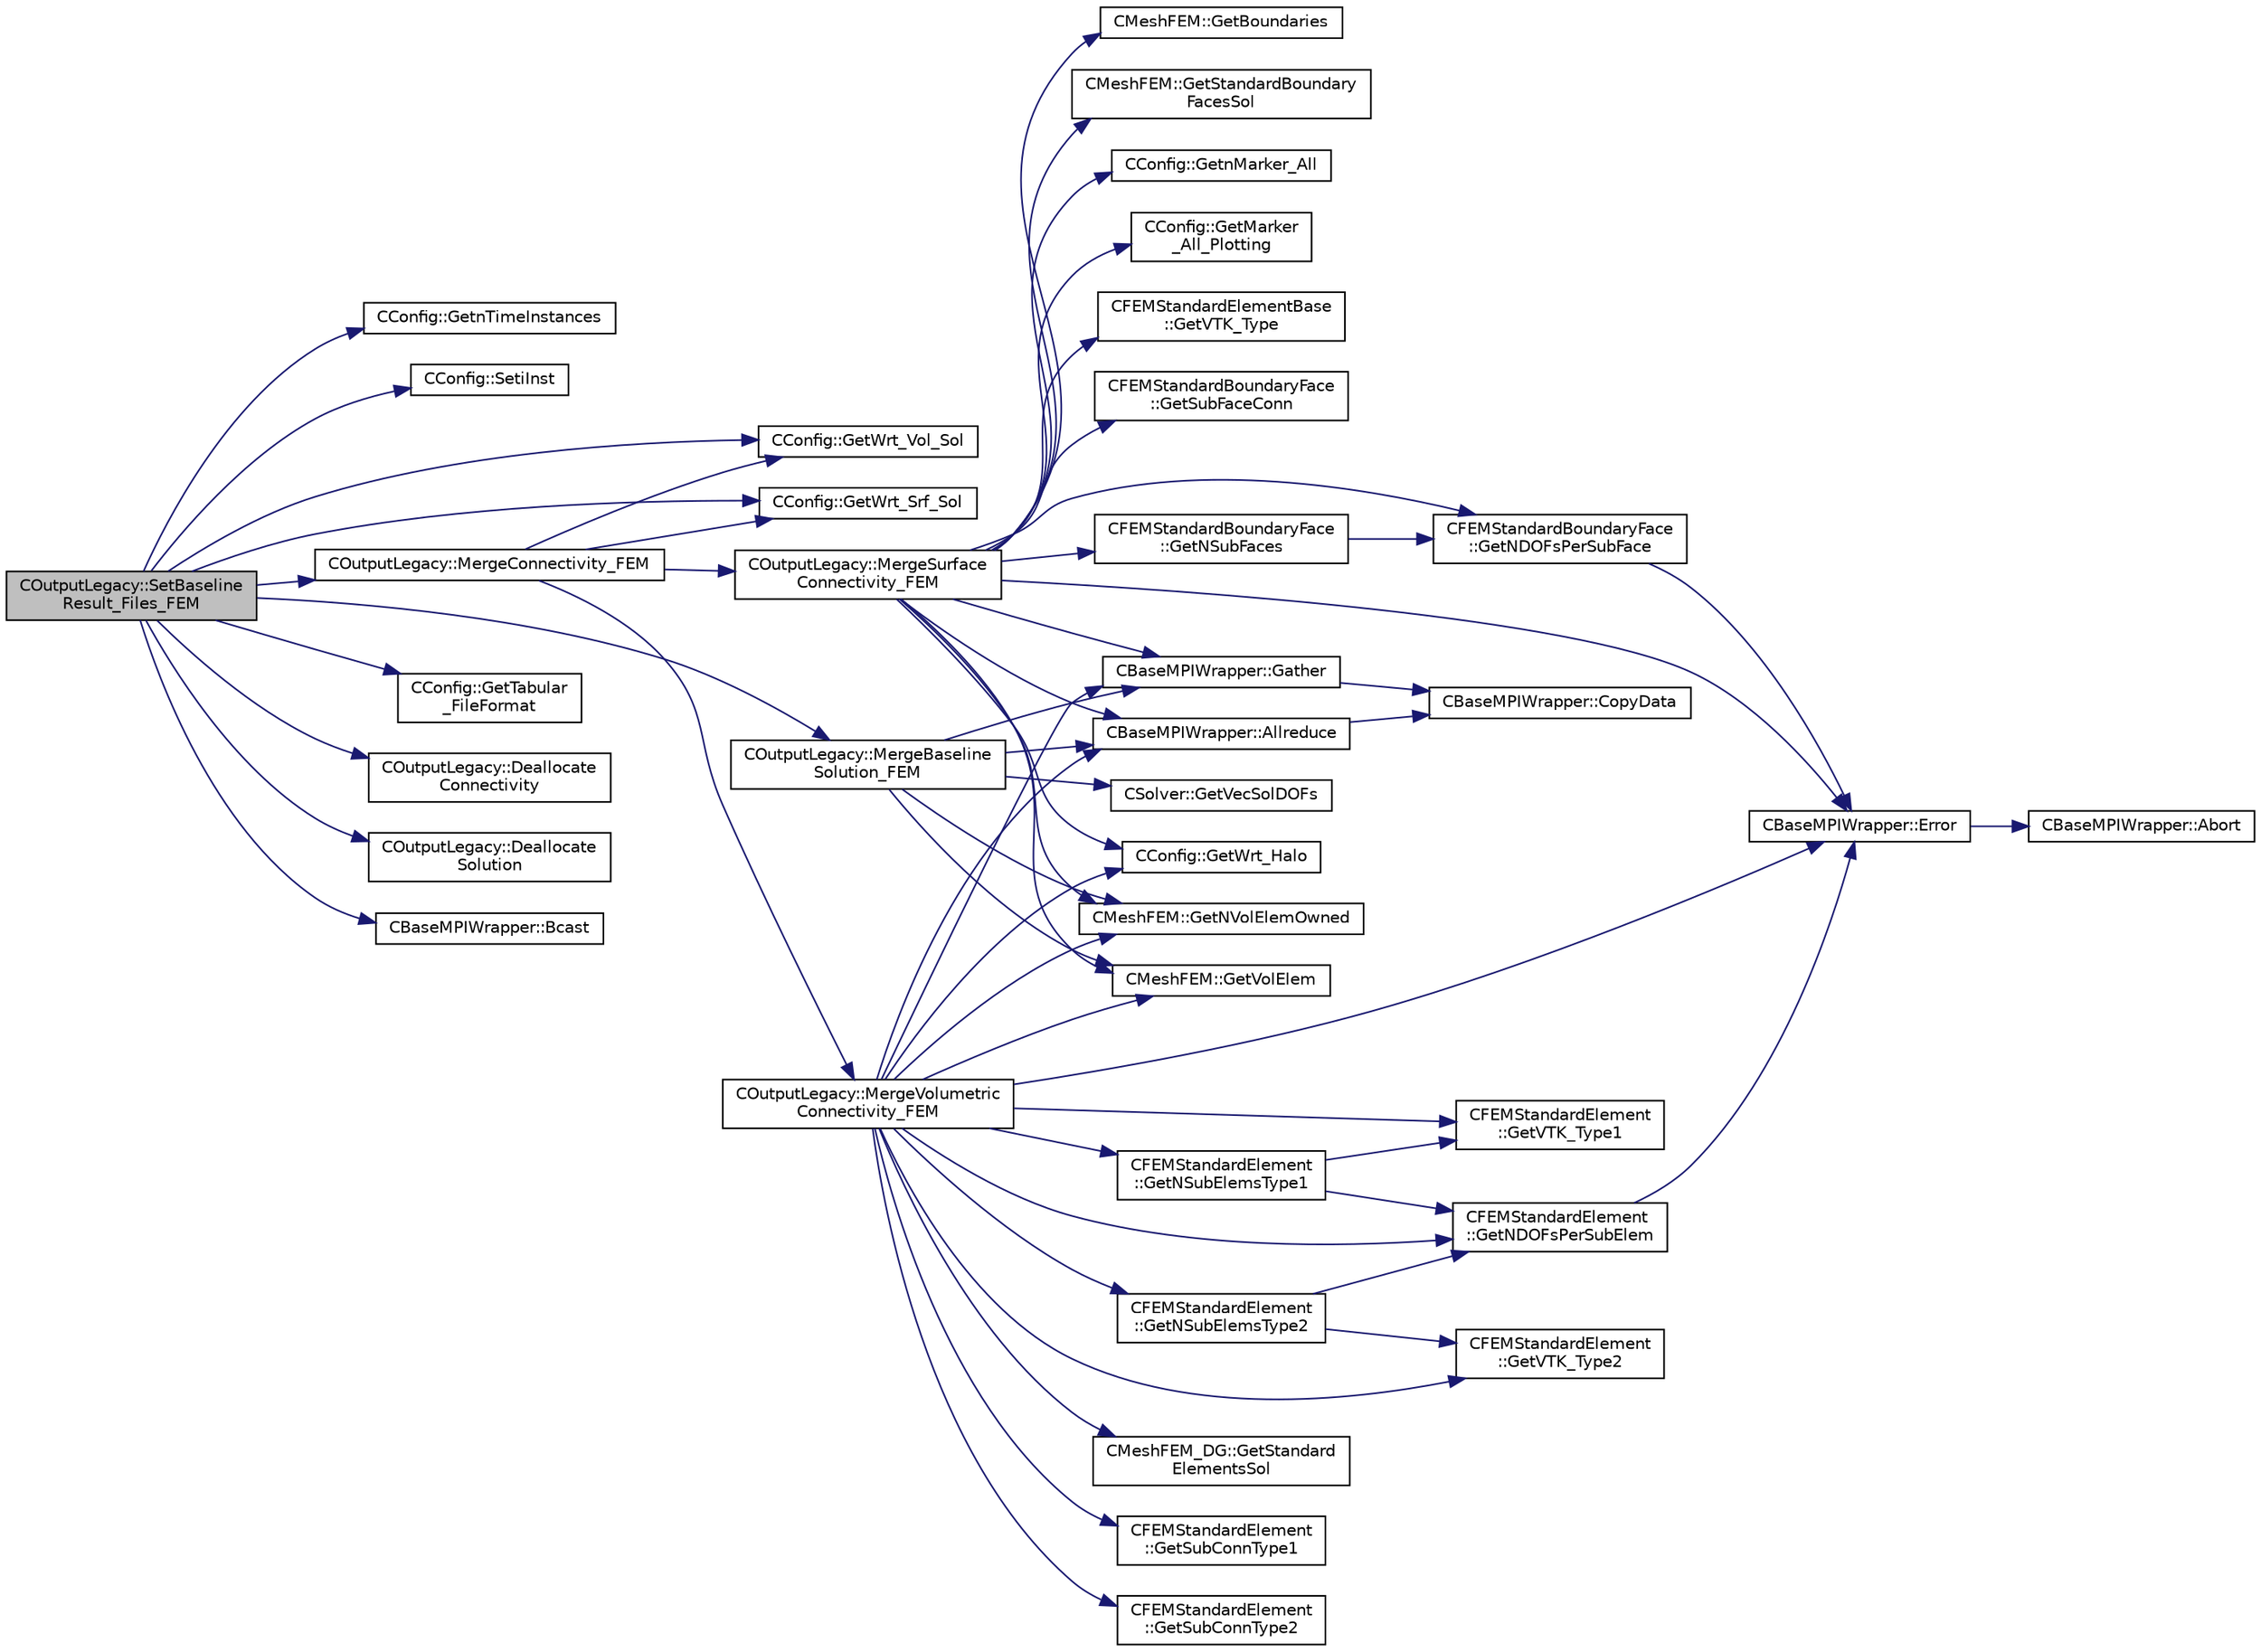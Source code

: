 digraph "COutputLegacy::SetBaselineResult_Files_FEM"
{
  edge [fontname="Helvetica",fontsize="10",labelfontname="Helvetica",labelfontsize="10"];
  node [fontname="Helvetica",fontsize="10",shape=record];
  rankdir="LR";
  Node734 [label="COutputLegacy::SetBaseline\lResult_Files_FEM",height=0.2,width=0.4,color="black", fillcolor="grey75", style="filled", fontcolor="black"];
  Node734 -> Node735 [color="midnightblue",fontsize="10",style="solid",fontname="Helvetica"];
  Node735 [label="CConfig::GetnTimeInstances",height=0.2,width=0.4,color="black", fillcolor="white", style="filled",URL="$class_c_config.html#a2e52fd45c8b5179c9cb3ce5fff935f11",tooltip="Retrieves the number of periodic time instances for Harmonic Balance. "];
  Node734 -> Node736 [color="midnightblue",fontsize="10",style="solid",fontname="Helvetica"];
  Node736 [label="CConfig::SetiInst",height=0.2,width=0.4,color="black", fillcolor="white", style="filled",URL="$class_c_config.html#a6dab8885337e23ee4cdca66b39a2e88c",tooltip="Set the current instance. "];
  Node734 -> Node737 [color="midnightblue",fontsize="10",style="solid",fontname="Helvetica"];
  Node737 [label="CConfig::GetWrt_Vol_Sol",height=0.2,width=0.4,color="black", fillcolor="white", style="filled",URL="$class_c_config.html#a7a93effee952830203f6d9e59afb3c10",tooltip="Get information about writing a volume solution file. "];
  Node734 -> Node738 [color="midnightblue",fontsize="10",style="solid",fontname="Helvetica"];
  Node738 [label="CConfig::GetWrt_Srf_Sol",height=0.2,width=0.4,color="black", fillcolor="white", style="filled",URL="$class_c_config.html#af20a02c728330d647cb81c4649f510d4",tooltip="Get information about writing a surface solution file. "];
  Node734 -> Node739 [color="midnightblue",fontsize="10",style="solid",fontname="Helvetica"];
  Node739 [label="CConfig::GetTabular\l_FileFormat",height=0.2,width=0.4,color="black", fillcolor="white", style="filled",URL="$class_c_config.html#ada7c747b29da89590dfbcc33e62e8f3e",tooltip="Get the format of the output solution. "];
  Node734 -> Node740 [color="midnightblue",fontsize="10",style="solid",fontname="Helvetica"];
  Node740 [label="COutputLegacy::MergeConnectivity_FEM",height=0.2,width=0.4,color="black", fillcolor="white", style="filled",URL="$class_c_output_legacy.html#a73ac84a0613171e5b77c86055b8a1487",tooltip="Merge the FEM geometry into a data structure used for output file writing. "];
  Node740 -> Node737 [color="midnightblue",fontsize="10",style="solid",fontname="Helvetica"];
  Node740 -> Node738 [color="midnightblue",fontsize="10",style="solid",fontname="Helvetica"];
  Node740 -> Node741 [color="midnightblue",fontsize="10",style="solid",fontname="Helvetica"];
  Node741 [label="COutputLegacy::MergeVolumetric\lConnectivity_FEM",height=0.2,width=0.4,color="black", fillcolor="white", style="filled",URL="$class_c_output_legacy.html#aebd7f2340686aea0308fbf38e7a46e72",tooltip="Merge the connectivity for a single element type from all processors for the FEM solver. "];
  Node741 -> Node742 [color="midnightblue",fontsize="10",style="solid",fontname="Helvetica"];
  Node742 [label="CConfig::GetWrt_Halo",height=0.2,width=0.4,color="black", fillcolor="white", style="filled",URL="$class_c_config.html#a3d32189ce78a3e64358b9d5030606ffa",tooltip="Get information about writing rind layers to the solution files. "];
  Node741 -> Node743 [color="midnightblue",fontsize="10",style="solid",fontname="Helvetica"];
  Node743 [label="CMeshFEM::GetNVolElemOwned",height=0.2,width=0.4,color="black", fillcolor="white", style="filled",URL="$class_c_mesh_f_e_m.html#a665c7319b3d55a66ba83cd074b35f9a5",tooltip="Function, which makes available the number of owned volume elements in the local FEM mesh..."];
  Node741 -> Node744 [color="midnightblue",fontsize="10",style="solid",fontname="Helvetica"];
  Node744 [label="CMeshFEM::GetVolElem",height=0.2,width=0.4,color="black", fillcolor="white", style="filled",URL="$class_c_mesh_f_e_m.html#a838a7b4f4ad6edcf019a90113a09b290",tooltip="Function, which makes available the volume elements in the local FEM mesh. "];
  Node741 -> Node745 [color="midnightblue",fontsize="10",style="solid",fontname="Helvetica"];
  Node745 [label="CMeshFEM_DG::GetStandard\lElementsSol",height=0.2,width=0.4,color="black", fillcolor="white", style="filled",URL="$class_c_mesh_f_e_m___d_g.html#a54499dba9b28c04afe4fde40692e13b6",tooltip="Function, which makes available the standard volume elements of the solution. "];
  Node741 -> Node746 [color="midnightblue",fontsize="10",style="solid",fontname="Helvetica"];
  Node746 [label="CFEMStandardElement\l::GetVTK_Type1",height=0.2,width=0.4,color="black", fillcolor="white", style="filled",URL="$class_c_f_e_m_standard_element.html#af8341526567ab110cca6bde3bded9f3a",tooltip="Function, which makes available the type of the element in subConn1ForPlotting. "];
  Node741 -> Node747 [color="midnightblue",fontsize="10",style="solid",fontname="Helvetica"];
  Node747 [label="CFEMStandardElement\l::GetVTK_Type2",height=0.2,width=0.4,color="black", fillcolor="white", style="filled",URL="$class_c_f_e_m_standard_element.html#aceecd4b24a3a260337af723d7bd2ee3a",tooltip="Function, which makes available the type of the element in subConn2ForPlotting. "];
  Node741 -> Node748 [color="midnightblue",fontsize="10",style="solid",fontname="Helvetica"];
  Node748 [label="CFEMStandardElement\l::GetNSubElemsType1",height=0.2,width=0.4,color="black", fillcolor="white", style="filled",URL="$class_c_f_e_m_standard_element.html#a98ec79da0fb17aece3cc0b183f573d35",tooltip="Function, which makes available the number of sub-elements of type 1 for plotting. "];
  Node748 -> Node749 [color="midnightblue",fontsize="10",style="solid",fontname="Helvetica"];
  Node749 [label="CFEMStandardElement\l::GetNDOFsPerSubElem",height=0.2,width=0.4,color="black", fillcolor="white", style="filled",URL="$class_c_f_e_m_standard_element.html#acf9879543a9cafe9300439df4d79c303",tooltip="Function, which makes available the number of DOFs of a linear element, used for plotting. "];
  Node749 -> Node750 [color="midnightblue",fontsize="10",style="solid",fontname="Helvetica"];
  Node750 [label="CBaseMPIWrapper::Error",height=0.2,width=0.4,color="black", fillcolor="white", style="filled",URL="$class_c_base_m_p_i_wrapper.html#a04457c47629bda56704e6a8804833eeb"];
  Node750 -> Node751 [color="midnightblue",fontsize="10",style="solid",fontname="Helvetica"];
  Node751 [label="CBaseMPIWrapper::Abort",height=0.2,width=0.4,color="black", fillcolor="white", style="filled",URL="$class_c_base_m_p_i_wrapper.html#a21ef5681e2acb532d345e9bab173ef07"];
  Node748 -> Node746 [color="midnightblue",fontsize="10",style="solid",fontname="Helvetica"];
  Node741 -> Node749 [color="midnightblue",fontsize="10",style="solid",fontname="Helvetica"];
  Node741 -> Node752 [color="midnightblue",fontsize="10",style="solid",fontname="Helvetica"];
  Node752 [label="CFEMStandardElement\l::GetSubConnType1",height=0.2,width=0.4,color="black", fillcolor="white", style="filled",URL="$class_c_f_e_m_standard_element.html#ac0dffdaff16ceaef311c4a98e6f51e45",tooltip="Function, which makes available the the connectivity of the linear elements of type 1 as a const poin..."];
  Node741 -> Node753 [color="midnightblue",fontsize="10",style="solid",fontname="Helvetica"];
  Node753 [label="CFEMStandardElement\l::GetNSubElemsType2",height=0.2,width=0.4,color="black", fillcolor="white", style="filled",URL="$class_c_f_e_m_standard_element.html#aed0f6668e771b651a934b5b5d3de7d90",tooltip="Function, which makes available the number of sub-elements of type 2 for plotting. "];
  Node753 -> Node749 [color="midnightblue",fontsize="10",style="solid",fontname="Helvetica"];
  Node753 -> Node747 [color="midnightblue",fontsize="10",style="solid",fontname="Helvetica"];
  Node741 -> Node754 [color="midnightblue",fontsize="10",style="solid",fontname="Helvetica"];
  Node754 [label="CFEMStandardElement\l::GetSubConnType2",height=0.2,width=0.4,color="black", fillcolor="white", style="filled",URL="$class_c_f_e_m_standard_element.html#a8a7bcd33a66a45d70d62b72bf8609b85",tooltip="Function, which makes available the the connectivity of the linear elements of type 2 as a const poin..."];
  Node741 -> Node750 [color="midnightblue",fontsize="10",style="solid",fontname="Helvetica"];
  Node741 -> Node755 [color="midnightblue",fontsize="10",style="solid",fontname="Helvetica"];
  Node755 [label="CBaseMPIWrapper::Allreduce",height=0.2,width=0.4,color="black", fillcolor="white", style="filled",URL="$class_c_base_m_p_i_wrapper.html#a637b6fd917a8ca91ce748ba88e0d66b6"];
  Node755 -> Node756 [color="midnightblue",fontsize="10",style="solid",fontname="Helvetica"];
  Node756 [label="CBaseMPIWrapper::CopyData",height=0.2,width=0.4,color="black", fillcolor="white", style="filled",URL="$class_c_base_m_p_i_wrapper.html#a4725cc1dd65b161b483e812a538a5e36"];
  Node741 -> Node757 [color="midnightblue",fontsize="10",style="solid",fontname="Helvetica"];
  Node757 [label="CBaseMPIWrapper::Gather",height=0.2,width=0.4,color="black", fillcolor="white", style="filled",URL="$class_c_base_m_p_i_wrapper.html#a39e59958c13f7fefc74062ba2ff149f1"];
  Node757 -> Node756 [color="midnightblue",fontsize="10",style="solid",fontname="Helvetica"];
  Node740 -> Node758 [color="midnightblue",fontsize="10",style="solid",fontname="Helvetica"];
  Node758 [label="COutputLegacy::MergeSurface\lConnectivity_FEM",height=0.2,width=0.4,color="black", fillcolor="white", style="filled",URL="$class_c_output_legacy.html#ae2f0e0809fd6b66b5f8a21442928822c",tooltip="Merge the connectivity for a single element type from all processors for the FEM solver. "];
  Node758 -> Node742 [color="midnightblue",fontsize="10",style="solid",fontname="Helvetica"];
  Node758 -> Node743 [color="midnightblue",fontsize="10",style="solid",fontname="Helvetica"];
  Node758 -> Node744 [color="midnightblue",fontsize="10",style="solid",fontname="Helvetica"];
  Node758 -> Node759 [color="midnightblue",fontsize="10",style="solid",fontname="Helvetica"];
  Node759 [label="CMeshFEM::GetBoundaries",height=0.2,width=0.4,color="black", fillcolor="white", style="filled",URL="$class_c_mesh_f_e_m.html#ab056ee4e0e2283a391d35c5412406c1d",tooltip="Function, which makes available the boundaries of the local FEM mesh. "];
  Node758 -> Node760 [color="midnightblue",fontsize="10",style="solid",fontname="Helvetica"];
  Node760 [label="CMeshFEM::GetStandardBoundary\lFacesSol",height=0.2,width=0.4,color="black", fillcolor="white", style="filled",URL="$class_c_mesh_f_e_m.html#ad52714f971aaaa67a26012d286f51090",tooltip="Function, which makes available the standard boundary faces of the solution. "];
  Node758 -> Node761 [color="midnightblue",fontsize="10",style="solid",fontname="Helvetica"];
  Node761 [label="CConfig::GetnMarker_All",height=0.2,width=0.4,color="black", fillcolor="white", style="filled",URL="$class_c_config.html#a300c4884edfc0c2acf395036439004f4",tooltip="Get the total number of boundary markers including send/receive domains. "];
  Node758 -> Node762 [color="midnightblue",fontsize="10",style="solid",fontname="Helvetica"];
  Node762 [label="CConfig::GetMarker\l_All_Plotting",height=0.2,width=0.4,color="black", fillcolor="white", style="filled",URL="$class_c_config.html#a842c696afec970f97c070b32cae79d37",tooltip="Get the plotting information for a marker val_marker. "];
  Node758 -> Node763 [color="midnightblue",fontsize="10",style="solid",fontname="Helvetica"];
  Node763 [label="CFEMStandardElementBase\l::GetVTK_Type",height=0.2,width=0.4,color="black", fillcolor="white", style="filled",URL="$class_c_f_e_m_standard_element_base.html#a3a739564577c5df4be8022f785a60c23",tooltip="Function, which makes available the type of the element. "];
  Node758 -> Node764 [color="midnightblue",fontsize="10",style="solid",fontname="Helvetica"];
  Node764 [label="CFEMStandardBoundaryFace\l::GetNSubFaces",height=0.2,width=0.4,color="black", fillcolor="white", style="filled",URL="$class_c_f_e_m_standard_boundary_face.html#a0105c39f5b81141fbda352feac8d09e0",tooltip="Function, which makes available the number of linear subfaces used for plotting, among others..."];
  Node764 -> Node765 [color="midnightblue",fontsize="10",style="solid",fontname="Helvetica"];
  Node765 [label="CFEMStandardBoundaryFace\l::GetNDOFsPerSubFace",height=0.2,width=0.4,color="black", fillcolor="white", style="filled",URL="$class_c_f_e_m_standard_boundary_face.html#a8607e35cb6b702df59cc8f429d54d022",tooltip="Function, which makes available the number of DOFs of a linear subface, used for plotting, among others, plotting. "];
  Node765 -> Node750 [color="midnightblue",fontsize="10",style="solid",fontname="Helvetica"];
  Node758 -> Node765 [color="midnightblue",fontsize="10",style="solid",fontname="Helvetica"];
  Node758 -> Node766 [color="midnightblue",fontsize="10",style="solid",fontname="Helvetica"];
  Node766 [label="CFEMStandardBoundaryFace\l::GetSubFaceConn",height=0.2,width=0.4,color="black", fillcolor="white", style="filled",URL="$class_c_f_e_m_standard_boundary_face.html#ada45f8e04d0e5946b77b16378e5431e7",tooltip="Function, which makes available the the connectivity of the linear subfaces as a const pointer..."];
  Node758 -> Node750 [color="midnightblue",fontsize="10",style="solid",fontname="Helvetica"];
  Node758 -> Node755 [color="midnightblue",fontsize="10",style="solid",fontname="Helvetica"];
  Node758 -> Node757 [color="midnightblue",fontsize="10",style="solid",fontname="Helvetica"];
  Node734 -> Node767 [color="midnightblue",fontsize="10",style="solid",fontname="Helvetica"];
  Node767 [label="COutputLegacy::MergeBaseline\lSolution_FEM",height=0.2,width=0.4,color="black", fillcolor="white", style="filled",URL="$class_c_output_legacy.html#a8378a38838886909dd62759f886e0176",tooltip="Merge the solution into a data structure used for output file writing (DG-FEM). "];
  Node767 -> Node743 [color="midnightblue",fontsize="10",style="solid",fontname="Helvetica"];
  Node767 -> Node744 [color="midnightblue",fontsize="10",style="solid",fontname="Helvetica"];
  Node767 -> Node768 [color="midnightblue",fontsize="10",style="solid",fontname="Helvetica"];
  Node768 [label="CSolver::GetVecSolDOFs",height=0.2,width=0.4,color="black", fillcolor="white", style="filled",URL="$class_c_solver.html#ab98d0d3ee8733415aa84554f26b8ff9d",tooltip="A virtual member. "];
  Node767 -> Node755 [color="midnightblue",fontsize="10",style="solid",fontname="Helvetica"];
  Node767 -> Node757 [color="midnightblue",fontsize="10",style="solid",fontname="Helvetica"];
  Node734 -> Node769 [color="midnightblue",fontsize="10",style="solid",fontname="Helvetica"];
  Node769 [label="COutputLegacy::Deallocate\lConnectivity",height=0.2,width=0.4,color="black", fillcolor="white", style="filled",URL="$class_c_output_legacy.html#a7fe93e07e4da5e97fc111b80cc56dc70",tooltip="Deallocate temporary memory needed for merging and writing connectivity. "];
  Node734 -> Node770 [color="midnightblue",fontsize="10",style="solid",fontname="Helvetica"];
  Node770 [label="COutputLegacy::Deallocate\lSolution",height=0.2,width=0.4,color="black", fillcolor="white", style="filled",URL="$class_c_output_legacy.html#aab85e54684ab065db1b47f31da054ac2",tooltip="Deallocate temporary memory needed for merging and writing solution variables. "];
  Node734 -> Node771 [color="midnightblue",fontsize="10",style="solid",fontname="Helvetica"];
  Node771 [label="CBaseMPIWrapper::Bcast",height=0.2,width=0.4,color="black", fillcolor="white", style="filled",URL="$class_c_base_m_p_i_wrapper.html#ae816a2f124ea5ae95337418462514df5"];
}

